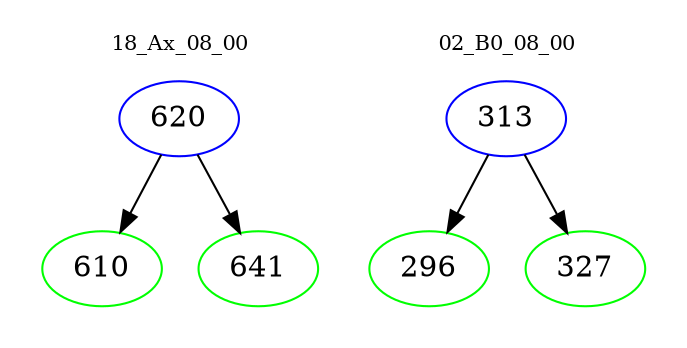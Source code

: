 digraph{
subgraph cluster_0 {
color = white
label = "18_Ax_08_00";
fontsize=10;
T0_620 [label="620", color="blue"]
T0_620 -> T0_610 [color="black"]
T0_610 [label="610", color="green"]
T0_620 -> T0_641 [color="black"]
T0_641 [label="641", color="green"]
}
subgraph cluster_1 {
color = white
label = "02_B0_08_00";
fontsize=10;
T1_313 [label="313", color="blue"]
T1_313 -> T1_296 [color="black"]
T1_296 [label="296", color="green"]
T1_313 -> T1_327 [color="black"]
T1_327 [label="327", color="green"]
}
}
